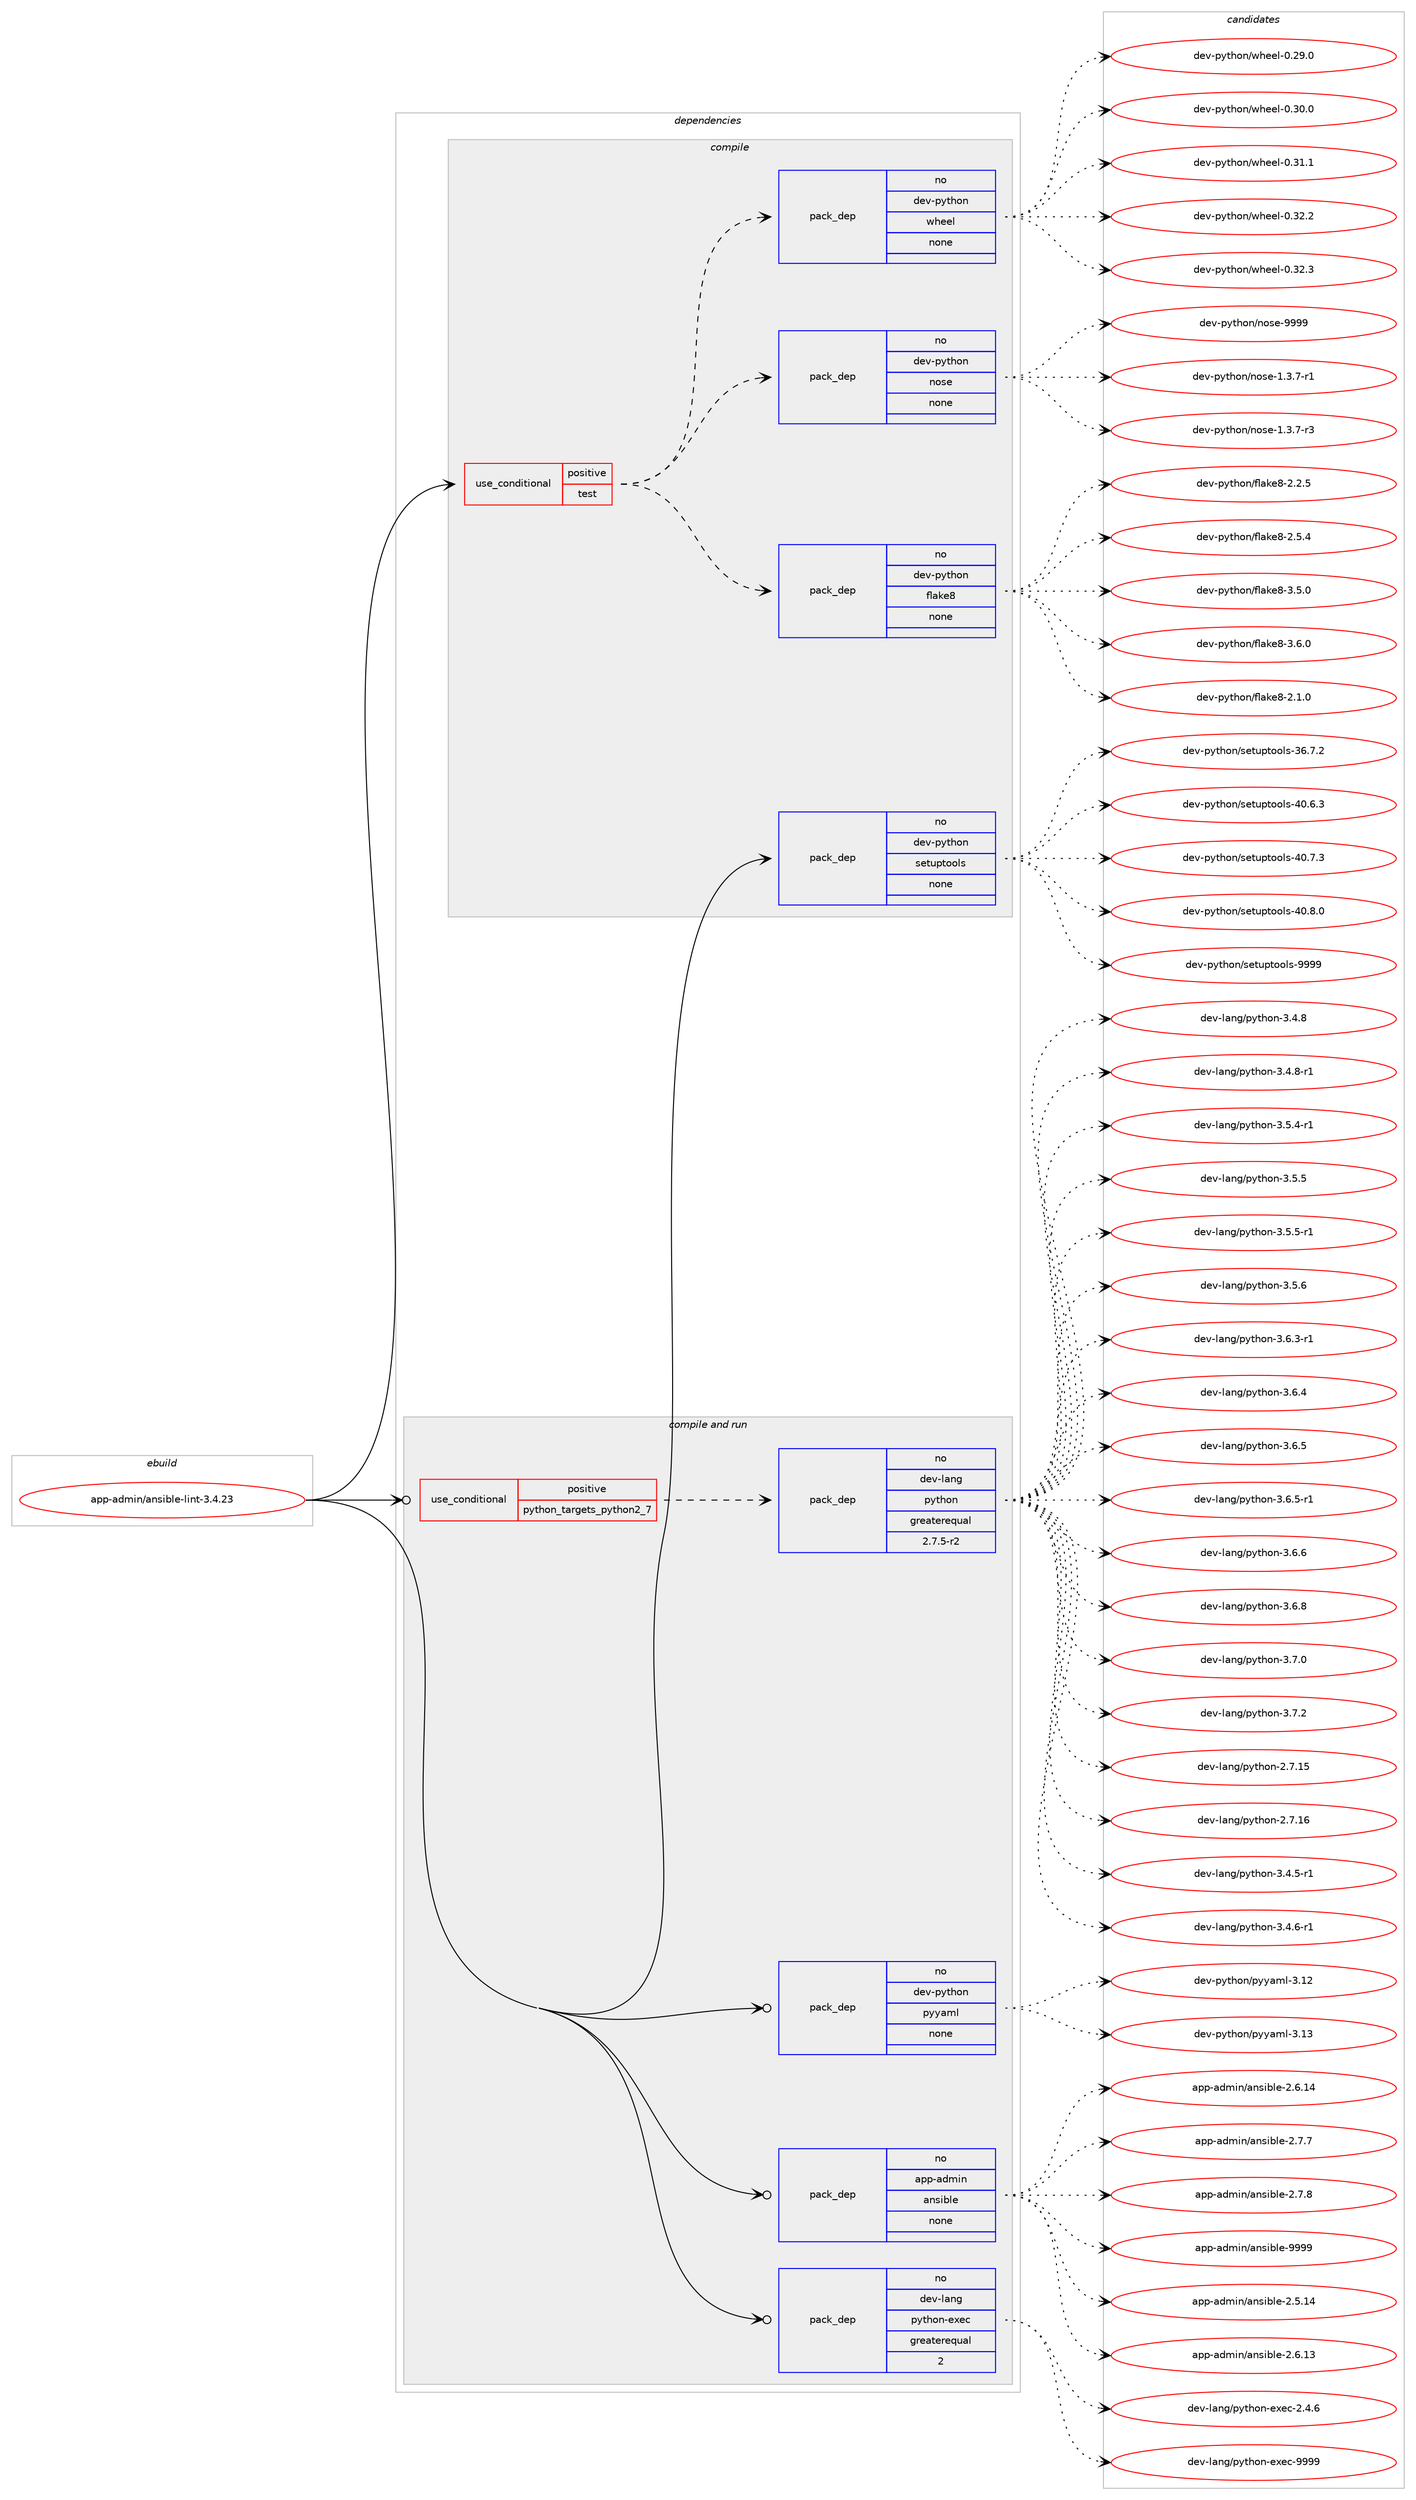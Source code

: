 digraph prolog {

# *************
# Graph options
# *************

newrank=true;
concentrate=true;
compound=true;
graph [rankdir=LR,fontname=Helvetica,fontsize=10,ranksep=1.5];#, ranksep=2.5, nodesep=0.2];
edge  [arrowhead=vee];
node  [fontname=Helvetica,fontsize=10];

# **********
# The ebuild
# **********

subgraph cluster_leftcol {
color=gray;
rank=same;
label=<<i>ebuild</i>>;
id [label="app-admin/ansible-lint-3.4.23", color=red, width=4, href="../app-admin/ansible-lint-3.4.23.svg"];
}

# ****************
# The dependencies
# ****************

subgraph cluster_midcol {
color=gray;
label=<<i>dependencies</i>>;
subgraph cluster_compile {
fillcolor="#eeeeee";
style=filled;
label=<<i>compile</i>>;
subgraph cond344581 {
dependency1263817 [label=<<TABLE BORDER="0" CELLBORDER="1" CELLSPACING="0" CELLPADDING="4"><TR><TD ROWSPAN="3" CELLPADDING="10">use_conditional</TD></TR><TR><TD>positive</TD></TR><TR><TD>test</TD></TR></TABLE>>, shape=none, color=red];
subgraph pack899666 {
dependency1263818 [label=<<TABLE BORDER="0" CELLBORDER="1" CELLSPACING="0" CELLPADDING="4" WIDTH="220"><TR><TD ROWSPAN="6" CELLPADDING="30">pack_dep</TD></TR><TR><TD WIDTH="110">no</TD></TR><TR><TD>dev-python</TD></TR><TR><TD>flake8</TD></TR><TR><TD>none</TD></TR><TR><TD></TD></TR></TABLE>>, shape=none, color=blue];
}
dependency1263817:e -> dependency1263818:w [weight=20,style="dashed",arrowhead="vee"];
subgraph pack899667 {
dependency1263819 [label=<<TABLE BORDER="0" CELLBORDER="1" CELLSPACING="0" CELLPADDING="4" WIDTH="220"><TR><TD ROWSPAN="6" CELLPADDING="30">pack_dep</TD></TR><TR><TD WIDTH="110">no</TD></TR><TR><TD>dev-python</TD></TR><TR><TD>nose</TD></TR><TR><TD>none</TD></TR><TR><TD></TD></TR></TABLE>>, shape=none, color=blue];
}
dependency1263817:e -> dependency1263819:w [weight=20,style="dashed",arrowhead="vee"];
subgraph pack899668 {
dependency1263820 [label=<<TABLE BORDER="0" CELLBORDER="1" CELLSPACING="0" CELLPADDING="4" WIDTH="220"><TR><TD ROWSPAN="6" CELLPADDING="30">pack_dep</TD></TR><TR><TD WIDTH="110">no</TD></TR><TR><TD>dev-python</TD></TR><TR><TD>wheel</TD></TR><TR><TD>none</TD></TR><TR><TD></TD></TR></TABLE>>, shape=none, color=blue];
}
dependency1263817:e -> dependency1263820:w [weight=20,style="dashed",arrowhead="vee"];
}
id:e -> dependency1263817:w [weight=20,style="solid",arrowhead="vee"];
subgraph pack899669 {
dependency1263821 [label=<<TABLE BORDER="0" CELLBORDER="1" CELLSPACING="0" CELLPADDING="4" WIDTH="220"><TR><TD ROWSPAN="6" CELLPADDING="30">pack_dep</TD></TR><TR><TD WIDTH="110">no</TD></TR><TR><TD>dev-python</TD></TR><TR><TD>setuptools</TD></TR><TR><TD>none</TD></TR><TR><TD></TD></TR></TABLE>>, shape=none, color=blue];
}
id:e -> dependency1263821:w [weight=20,style="solid",arrowhead="vee"];
}
subgraph cluster_compileandrun {
fillcolor="#eeeeee";
style=filled;
label=<<i>compile and run</i>>;
subgraph cond344582 {
dependency1263822 [label=<<TABLE BORDER="0" CELLBORDER="1" CELLSPACING="0" CELLPADDING="4"><TR><TD ROWSPAN="3" CELLPADDING="10">use_conditional</TD></TR><TR><TD>positive</TD></TR><TR><TD>python_targets_python2_7</TD></TR></TABLE>>, shape=none, color=red];
subgraph pack899670 {
dependency1263823 [label=<<TABLE BORDER="0" CELLBORDER="1" CELLSPACING="0" CELLPADDING="4" WIDTH="220"><TR><TD ROWSPAN="6" CELLPADDING="30">pack_dep</TD></TR><TR><TD WIDTH="110">no</TD></TR><TR><TD>dev-lang</TD></TR><TR><TD>python</TD></TR><TR><TD>greaterequal</TD></TR><TR><TD>2.7.5-r2</TD></TR></TABLE>>, shape=none, color=blue];
}
dependency1263822:e -> dependency1263823:w [weight=20,style="dashed",arrowhead="vee"];
}
id:e -> dependency1263822:w [weight=20,style="solid",arrowhead="odotvee"];
subgraph pack899671 {
dependency1263824 [label=<<TABLE BORDER="0" CELLBORDER="1" CELLSPACING="0" CELLPADDING="4" WIDTH="220"><TR><TD ROWSPAN="6" CELLPADDING="30">pack_dep</TD></TR><TR><TD WIDTH="110">no</TD></TR><TR><TD>app-admin</TD></TR><TR><TD>ansible</TD></TR><TR><TD>none</TD></TR><TR><TD></TD></TR></TABLE>>, shape=none, color=blue];
}
id:e -> dependency1263824:w [weight=20,style="solid",arrowhead="odotvee"];
subgraph pack899672 {
dependency1263825 [label=<<TABLE BORDER="0" CELLBORDER="1" CELLSPACING="0" CELLPADDING="4" WIDTH="220"><TR><TD ROWSPAN="6" CELLPADDING="30">pack_dep</TD></TR><TR><TD WIDTH="110">no</TD></TR><TR><TD>dev-lang</TD></TR><TR><TD>python-exec</TD></TR><TR><TD>greaterequal</TD></TR><TR><TD>2</TD></TR></TABLE>>, shape=none, color=blue];
}
id:e -> dependency1263825:w [weight=20,style="solid",arrowhead="odotvee"];
subgraph pack899673 {
dependency1263826 [label=<<TABLE BORDER="0" CELLBORDER="1" CELLSPACING="0" CELLPADDING="4" WIDTH="220"><TR><TD ROWSPAN="6" CELLPADDING="30">pack_dep</TD></TR><TR><TD WIDTH="110">no</TD></TR><TR><TD>dev-python</TD></TR><TR><TD>pyyaml</TD></TR><TR><TD>none</TD></TR><TR><TD></TD></TR></TABLE>>, shape=none, color=blue];
}
id:e -> dependency1263826:w [weight=20,style="solid",arrowhead="odotvee"];
}
subgraph cluster_run {
fillcolor="#eeeeee";
style=filled;
label=<<i>run</i>>;
}
}

# **************
# The candidates
# **************

subgraph cluster_choices {
rank=same;
color=gray;
label=<<i>candidates</i>>;

subgraph choice899666 {
color=black;
nodesep=1;
choice10010111845112121116104111110471021089710710156455046494648 [label="dev-python/flake8-2.1.0", color=red, width=4,href="../dev-python/flake8-2.1.0.svg"];
choice10010111845112121116104111110471021089710710156455046504653 [label="dev-python/flake8-2.2.5", color=red, width=4,href="../dev-python/flake8-2.2.5.svg"];
choice10010111845112121116104111110471021089710710156455046534652 [label="dev-python/flake8-2.5.4", color=red, width=4,href="../dev-python/flake8-2.5.4.svg"];
choice10010111845112121116104111110471021089710710156455146534648 [label="dev-python/flake8-3.5.0", color=red, width=4,href="../dev-python/flake8-3.5.0.svg"];
choice10010111845112121116104111110471021089710710156455146544648 [label="dev-python/flake8-3.6.0", color=red, width=4,href="../dev-python/flake8-3.6.0.svg"];
dependency1263818:e -> choice10010111845112121116104111110471021089710710156455046494648:w [style=dotted,weight="100"];
dependency1263818:e -> choice10010111845112121116104111110471021089710710156455046504653:w [style=dotted,weight="100"];
dependency1263818:e -> choice10010111845112121116104111110471021089710710156455046534652:w [style=dotted,weight="100"];
dependency1263818:e -> choice10010111845112121116104111110471021089710710156455146534648:w [style=dotted,weight="100"];
dependency1263818:e -> choice10010111845112121116104111110471021089710710156455146544648:w [style=dotted,weight="100"];
}
subgraph choice899667 {
color=black;
nodesep=1;
choice10010111845112121116104111110471101111151014549465146554511449 [label="dev-python/nose-1.3.7-r1", color=red, width=4,href="../dev-python/nose-1.3.7-r1.svg"];
choice10010111845112121116104111110471101111151014549465146554511451 [label="dev-python/nose-1.3.7-r3", color=red, width=4,href="../dev-python/nose-1.3.7-r3.svg"];
choice10010111845112121116104111110471101111151014557575757 [label="dev-python/nose-9999", color=red, width=4,href="../dev-python/nose-9999.svg"];
dependency1263819:e -> choice10010111845112121116104111110471101111151014549465146554511449:w [style=dotted,weight="100"];
dependency1263819:e -> choice10010111845112121116104111110471101111151014549465146554511451:w [style=dotted,weight="100"];
dependency1263819:e -> choice10010111845112121116104111110471101111151014557575757:w [style=dotted,weight="100"];
}
subgraph choice899668 {
color=black;
nodesep=1;
choice100101118451121211161041111104711910410110110845484650574648 [label="dev-python/wheel-0.29.0", color=red, width=4,href="../dev-python/wheel-0.29.0.svg"];
choice100101118451121211161041111104711910410110110845484651484648 [label="dev-python/wheel-0.30.0", color=red, width=4,href="../dev-python/wheel-0.30.0.svg"];
choice100101118451121211161041111104711910410110110845484651494649 [label="dev-python/wheel-0.31.1", color=red, width=4,href="../dev-python/wheel-0.31.1.svg"];
choice100101118451121211161041111104711910410110110845484651504650 [label="dev-python/wheel-0.32.2", color=red, width=4,href="../dev-python/wheel-0.32.2.svg"];
choice100101118451121211161041111104711910410110110845484651504651 [label="dev-python/wheel-0.32.3", color=red, width=4,href="../dev-python/wheel-0.32.3.svg"];
dependency1263820:e -> choice100101118451121211161041111104711910410110110845484650574648:w [style=dotted,weight="100"];
dependency1263820:e -> choice100101118451121211161041111104711910410110110845484651484648:w [style=dotted,weight="100"];
dependency1263820:e -> choice100101118451121211161041111104711910410110110845484651494649:w [style=dotted,weight="100"];
dependency1263820:e -> choice100101118451121211161041111104711910410110110845484651504650:w [style=dotted,weight="100"];
dependency1263820:e -> choice100101118451121211161041111104711910410110110845484651504651:w [style=dotted,weight="100"];
}
subgraph choice899669 {
color=black;
nodesep=1;
choice100101118451121211161041111104711510111611711211611111110811545515446554650 [label="dev-python/setuptools-36.7.2", color=red, width=4,href="../dev-python/setuptools-36.7.2.svg"];
choice100101118451121211161041111104711510111611711211611111110811545524846544651 [label="dev-python/setuptools-40.6.3", color=red, width=4,href="../dev-python/setuptools-40.6.3.svg"];
choice100101118451121211161041111104711510111611711211611111110811545524846554651 [label="dev-python/setuptools-40.7.3", color=red, width=4,href="../dev-python/setuptools-40.7.3.svg"];
choice100101118451121211161041111104711510111611711211611111110811545524846564648 [label="dev-python/setuptools-40.8.0", color=red, width=4,href="../dev-python/setuptools-40.8.0.svg"];
choice10010111845112121116104111110471151011161171121161111111081154557575757 [label="dev-python/setuptools-9999", color=red, width=4,href="../dev-python/setuptools-9999.svg"];
dependency1263821:e -> choice100101118451121211161041111104711510111611711211611111110811545515446554650:w [style=dotted,weight="100"];
dependency1263821:e -> choice100101118451121211161041111104711510111611711211611111110811545524846544651:w [style=dotted,weight="100"];
dependency1263821:e -> choice100101118451121211161041111104711510111611711211611111110811545524846554651:w [style=dotted,weight="100"];
dependency1263821:e -> choice100101118451121211161041111104711510111611711211611111110811545524846564648:w [style=dotted,weight="100"];
dependency1263821:e -> choice10010111845112121116104111110471151011161171121161111111081154557575757:w [style=dotted,weight="100"];
}
subgraph choice899670 {
color=black;
nodesep=1;
choice10010111845108971101034711212111610411111045504655464953 [label="dev-lang/python-2.7.15", color=red, width=4,href="../dev-lang/python-2.7.15.svg"];
choice10010111845108971101034711212111610411111045504655464954 [label="dev-lang/python-2.7.16", color=red, width=4,href="../dev-lang/python-2.7.16.svg"];
choice1001011184510897110103471121211161041111104551465246534511449 [label="dev-lang/python-3.4.5-r1", color=red, width=4,href="../dev-lang/python-3.4.5-r1.svg"];
choice1001011184510897110103471121211161041111104551465246544511449 [label="dev-lang/python-3.4.6-r1", color=red, width=4,href="../dev-lang/python-3.4.6-r1.svg"];
choice100101118451089711010347112121116104111110455146524656 [label="dev-lang/python-3.4.8", color=red, width=4,href="../dev-lang/python-3.4.8.svg"];
choice1001011184510897110103471121211161041111104551465246564511449 [label="dev-lang/python-3.4.8-r1", color=red, width=4,href="../dev-lang/python-3.4.8-r1.svg"];
choice1001011184510897110103471121211161041111104551465346524511449 [label="dev-lang/python-3.5.4-r1", color=red, width=4,href="../dev-lang/python-3.5.4-r1.svg"];
choice100101118451089711010347112121116104111110455146534653 [label="dev-lang/python-3.5.5", color=red, width=4,href="../dev-lang/python-3.5.5.svg"];
choice1001011184510897110103471121211161041111104551465346534511449 [label="dev-lang/python-3.5.5-r1", color=red, width=4,href="../dev-lang/python-3.5.5-r1.svg"];
choice100101118451089711010347112121116104111110455146534654 [label="dev-lang/python-3.5.6", color=red, width=4,href="../dev-lang/python-3.5.6.svg"];
choice1001011184510897110103471121211161041111104551465446514511449 [label="dev-lang/python-3.6.3-r1", color=red, width=4,href="../dev-lang/python-3.6.3-r1.svg"];
choice100101118451089711010347112121116104111110455146544652 [label="dev-lang/python-3.6.4", color=red, width=4,href="../dev-lang/python-3.6.4.svg"];
choice100101118451089711010347112121116104111110455146544653 [label="dev-lang/python-3.6.5", color=red, width=4,href="../dev-lang/python-3.6.5.svg"];
choice1001011184510897110103471121211161041111104551465446534511449 [label="dev-lang/python-3.6.5-r1", color=red, width=4,href="../dev-lang/python-3.6.5-r1.svg"];
choice100101118451089711010347112121116104111110455146544654 [label="dev-lang/python-3.6.6", color=red, width=4,href="../dev-lang/python-3.6.6.svg"];
choice100101118451089711010347112121116104111110455146544656 [label="dev-lang/python-3.6.8", color=red, width=4,href="../dev-lang/python-3.6.8.svg"];
choice100101118451089711010347112121116104111110455146554648 [label="dev-lang/python-3.7.0", color=red, width=4,href="../dev-lang/python-3.7.0.svg"];
choice100101118451089711010347112121116104111110455146554650 [label="dev-lang/python-3.7.2", color=red, width=4,href="../dev-lang/python-3.7.2.svg"];
dependency1263823:e -> choice10010111845108971101034711212111610411111045504655464953:w [style=dotted,weight="100"];
dependency1263823:e -> choice10010111845108971101034711212111610411111045504655464954:w [style=dotted,weight="100"];
dependency1263823:e -> choice1001011184510897110103471121211161041111104551465246534511449:w [style=dotted,weight="100"];
dependency1263823:e -> choice1001011184510897110103471121211161041111104551465246544511449:w [style=dotted,weight="100"];
dependency1263823:e -> choice100101118451089711010347112121116104111110455146524656:w [style=dotted,weight="100"];
dependency1263823:e -> choice1001011184510897110103471121211161041111104551465246564511449:w [style=dotted,weight="100"];
dependency1263823:e -> choice1001011184510897110103471121211161041111104551465346524511449:w [style=dotted,weight="100"];
dependency1263823:e -> choice100101118451089711010347112121116104111110455146534653:w [style=dotted,weight="100"];
dependency1263823:e -> choice1001011184510897110103471121211161041111104551465346534511449:w [style=dotted,weight="100"];
dependency1263823:e -> choice100101118451089711010347112121116104111110455146534654:w [style=dotted,weight="100"];
dependency1263823:e -> choice1001011184510897110103471121211161041111104551465446514511449:w [style=dotted,weight="100"];
dependency1263823:e -> choice100101118451089711010347112121116104111110455146544652:w [style=dotted,weight="100"];
dependency1263823:e -> choice100101118451089711010347112121116104111110455146544653:w [style=dotted,weight="100"];
dependency1263823:e -> choice1001011184510897110103471121211161041111104551465446534511449:w [style=dotted,weight="100"];
dependency1263823:e -> choice100101118451089711010347112121116104111110455146544654:w [style=dotted,weight="100"];
dependency1263823:e -> choice100101118451089711010347112121116104111110455146544656:w [style=dotted,weight="100"];
dependency1263823:e -> choice100101118451089711010347112121116104111110455146554648:w [style=dotted,weight="100"];
dependency1263823:e -> choice100101118451089711010347112121116104111110455146554650:w [style=dotted,weight="100"];
}
subgraph choice899671 {
color=black;
nodesep=1;
choice97112112459710010910511047971101151059810810145504653464952 [label="app-admin/ansible-2.5.14", color=red, width=4,href="../app-admin/ansible-2.5.14.svg"];
choice97112112459710010910511047971101151059810810145504654464951 [label="app-admin/ansible-2.6.13", color=red, width=4,href="../app-admin/ansible-2.6.13.svg"];
choice97112112459710010910511047971101151059810810145504654464952 [label="app-admin/ansible-2.6.14", color=red, width=4,href="../app-admin/ansible-2.6.14.svg"];
choice971121124597100109105110479711011510598108101455046554655 [label="app-admin/ansible-2.7.7", color=red, width=4,href="../app-admin/ansible-2.7.7.svg"];
choice971121124597100109105110479711011510598108101455046554656 [label="app-admin/ansible-2.7.8", color=red, width=4,href="../app-admin/ansible-2.7.8.svg"];
choice9711211245971001091051104797110115105981081014557575757 [label="app-admin/ansible-9999", color=red, width=4,href="../app-admin/ansible-9999.svg"];
dependency1263824:e -> choice97112112459710010910511047971101151059810810145504653464952:w [style=dotted,weight="100"];
dependency1263824:e -> choice97112112459710010910511047971101151059810810145504654464951:w [style=dotted,weight="100"];
dependency1263824:e -> choice97112112459710010910511047971101151059810810145504654464952:w [style=dotted,weight="100"];
dependency1263824:e -> choice971121124597100109105110479711011510598108101455046554655:w [style=dotted,weight="100"];
dependency1263824:e -> choice971121124597100109105110479711011510598108101455046554656:w [style=dotted,weight="100"];
dependency1263824:e -> choice9711211245971001091051104797110115105981081014557575757:w [style=dotted,weight="100"];
}
subgraph choice899672 {
color=black;
nodesep=1;
choice1001011184510897110103471121211161041111104510112010199455046524654 [label="dev-lang/python-exec-2.4.6", color=red, width=4,href="../dev-lang/python-exec-2.4.6.svg"];
choice10010111845108971101034711212111610411111045101120101994557575757 [label="dev-lang/python-exec-9999", color=red, width=4,href="../dev-lang/python-exec-9999.svg"];
dependency1263825:e -> choice1001011184510897110103471121211161041111104510112010199455046524654:w [style=dotted,weight="100"];
dependency1263825:e -> choice10010111845108971101034711212111610411111045101120101994557575757:w [style=dotted,weight="100"];
}
subgraph choice899673 {
color=black;
nodesep=1;
choice1001011184511212111610411111047112121121971091084551464950 [label="dev-python/pyyaml-3.12", color=red, width=4,href="../dev-python/pyyaml-3.12.svg"];
choice1001011184511212111610411111047112121121971091084551464951 [label="dev-python/pyyaml-3.13", color=red, width=4,href="../dev-python/pyyaml-3.13.svg"];
dependency1263826:e -> choice1001011184511212111610411111047112121121971091084551464950:w [style=dotted,weight="100"];
dependency1263826:e -> choice1001011184511212111610411111047112121121971091084551464951:w [style=dotted,weight="100"];
}
}

}
